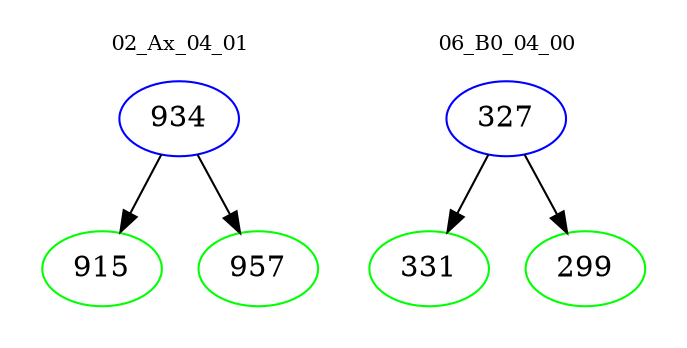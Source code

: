 digraph{
subgraph cluster_0 {
color = white
label = "02_Ax_04_01";
fontsize=10;
T0_934 [label="934", color="blue"]
T0_934 -> T0_915 [color="black"]
T0_915 [label="915", color="green"]
T0_934 -> T0_957 [color="black"]
T0_957 [label="957", color="green"]
}
subgraph cluster_1 {
color = white
label = "06_B0_04_00";
fontsize=10;
T1_327 [label="327", color="blue"]
T1_327 -> T1_331 [color="black"]
T1_331 [label="331", color="green"]
T1_327 -> T1_299 [color="black"]
T1_299 [label="299", color="green"]
}
}
